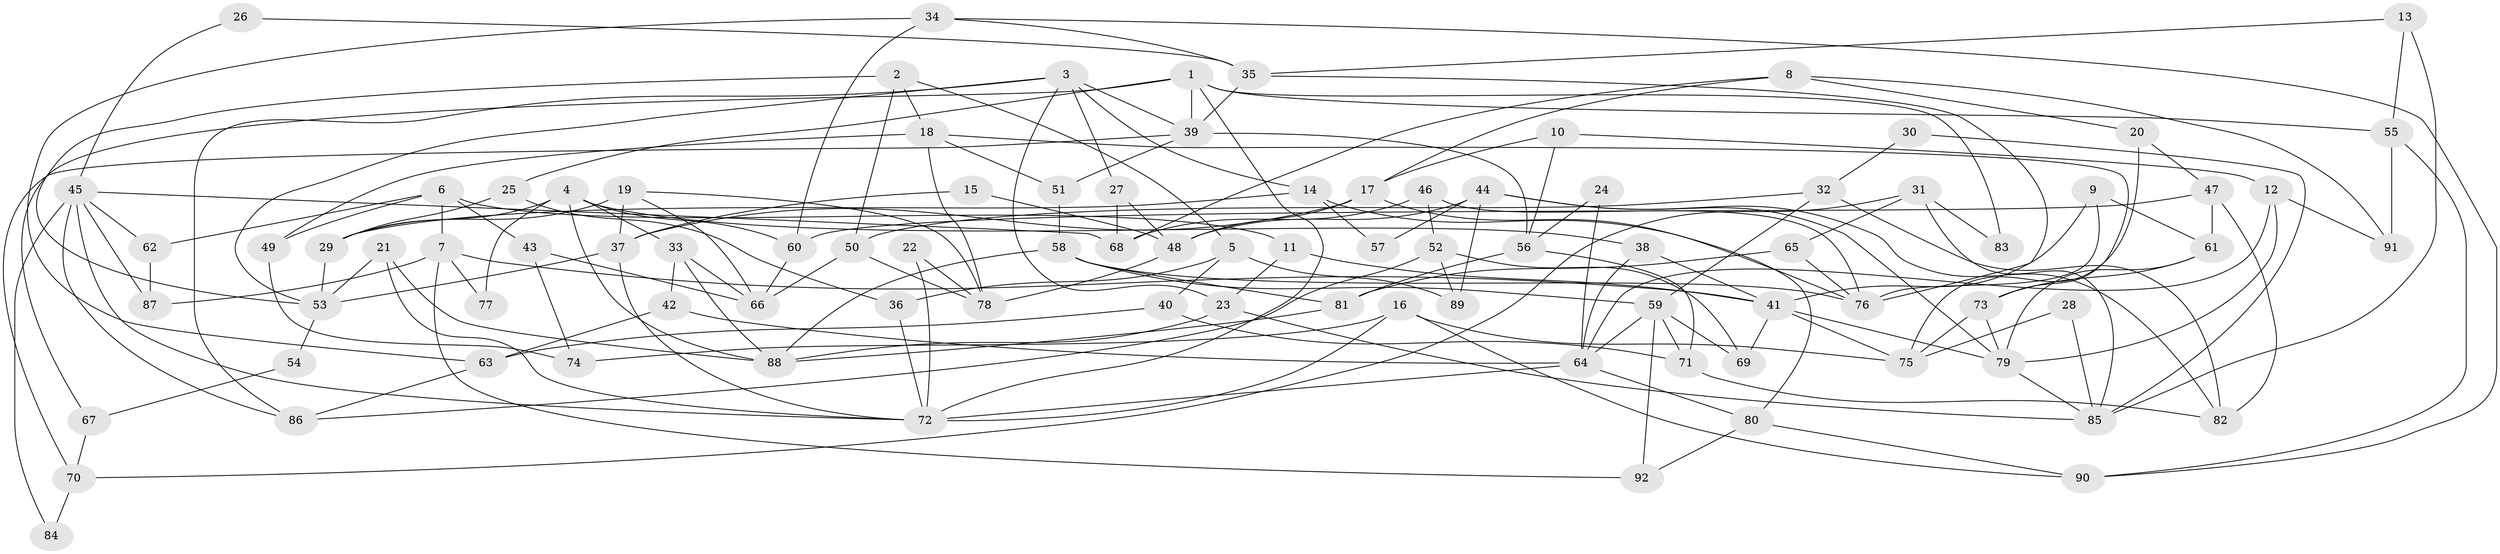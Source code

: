 // Generated by graph-tools (version 1.1) at 2025/26/03/09/25 03:26:13]
// undirected, 92 vertices, 184 edges
graph export_dot {
graph [start="1"]
  node [color=gray90,style=filled];
  1;
  2;
  3;
  4;
  5;
  6;
  7;
  8;
  9;
  10;
  11;
  12;
  13;
  14;
  15;
  16;
  17;
  18;
  19;
  20;
  21;
  22;
  23;
  24;
  25;
  26;
  27;
  28;
  29;
  30;
  31;
  32;
  33;
  34;
  35;
  36;
  37;
  38;
  39;
  40;
  41;
  42;
  43;
  44;
  45;
  46;
  47;
  48;
  49;
  50;
  51;
  52;
  53;
  54;
  55;
  56;
  57;
  58;
  59;
  60;
  61;
  62;
  63;
  64;
  65;
  66;
  67;
  68;
  69;
  70;
  71;
  72;
  73;
  74;
  75;
  76;
  77;
  78;
  79;
  80;
  81;
  82;
  83;
  84;
  85;
  86;
  87;
  88;
  89;
  90;
  91;
  92;
  1 -- 39;
  1 -- 72;
  1 -- 25;
  1 -- 55;
  1 -- 67;
  1 -- 83;
  2 -- 50;
  2 -- 53;
  2 -- 5;
  2 -- 18;
  3 -- 23;
  3 -- 86;
  3 -- 14;
  3 -- 27;
  3 -- 39;
  3 -- 53;
  4 -- 29;
  4 -- 38;
  4 -- 33;
  4 -- 60;
  4 -- 77;
  4 -- 88;
  5 -- 36;
  5 -- 40;
  5 -- 89;
  6 -- 62;
  6 -- 7;
  6 -- 11;
  6 -- 43;
  6 -- 49;
  7 -- 92;
  7 -- 41;
  7 -- 77;
  7 -- 87;
  8 -- 68;
  8 -- 91;
  8 -- 17;
  8 -- 20;
  9 -- 61;
  9 -- 76;
  9 -- 41;
  10 -- 17;
  10 -- 12;
  10 -- 56;
  11 -- 41;
  11 -- 23;
  12 -- 64;
  12 -- 79;
  12 -- 91;
  13 -- 55;
  13 -- 85;
  13 -- 35;
  14 -- 76;
  14 -- 29;
  14 -- 57;
  15 -- 48;
  15 -- 37;
  16 -- 72;
  16 -- 75;
  16 -- 74;
  16 -- 90;
  17 -- 48;
  17 -- 37;
  17 -- 80;
  18 -- 49;
  18 -- 51;
  18 -- 73;
  18 -- 78;
  19 -- 37;
  19 -- 78;
  19 -- 29;
  19 -- 66;
  20 -- 47;
  20 -- 75;
  21 -- 88;
  21 -- 53;
  21 -- 72;
  22 -- 72;
  22 -- 78;
  23 -- 88;
  23 -- 85;
  24 -- 56;
  24 -- 64;
  25 -- 29;
  25 -- 36;
  26 -- 45;
  26 -- 35;
  27 -- 48;
  27 -- 68;
  28 -- 85;
  28 -- 75;
  29 -- 53;
  30 -- 32;
  30 -- 85;
  31 -- 65;
  31 -- 85;
  31 -- 70;
  31 -- 83;
  32 -- 82;
  32 -- 59;
  32 -- 50;
  33 -- 66;
  33 -- 42;
  33 -- 88;
  34 -- 90;
  34 -- 35;
  34 -- 60;
  34 -- 63;
  35 -- 39;
  35 -- 76;
  36 -- 72;
  37 -- 53;
  37 -- 72;
  38 -- 64;
  38 -- 41;
  39 -- 51;
  39 -- 56;
  39 -- 70;
  40 -- 71;
  40 -- 63;
  41 -- 79;
  41 -- 69;
  41 -- 75;
  42 -- 63;
  42 -- 64;
  43 -- 66;
  43 -- 74;
  44 -- 89;
  44 -- 79;
  44 -- 48;
  44 -- 57;
  44 -- 82;
  45 -- 68;
  45 -- 72;
  45 -- 62;
  45 -- 84;
  45 -- 86;
  45 -- 87;
  46 -- 76;
  46 -- 52;
  46 -- 68;
  47 -- 82;
  47 -- 60;
  47 -- 61;
  48 -- 78;
  49 -- 74;
  50 -- 66;
  50 -- 78;
  51 -- 58;
  52 -- 69;
  52 -- 86;
  52 -- 89;
  53 -- 54;
  54 -- 67;
  55 -- 90;
  55 -- 91;
  56 -- 71;
  56 -- 81;
  58 -- 88;
  58 -- 81;
  58 -- 59;
  58 -- 76;
  59 -- 64;
  59 -- 69;
  59 -- 71;
  59 -- 92;
  60 -- 66;
  61 -- 73;
  61 -- 79;
  62 -- 87;
  63 -- 86;
  64 -- 72;
  64 -- 80;
  65 -- 81;
  65 -- 76;
  67 -- 70;
  70 -- 84;
  71 -- 82;
  73 -- 75;
  73 -- 79;
  79 -- 85;
  80 -- 90;
  80 -- 92;
  81 -- 88;
}
